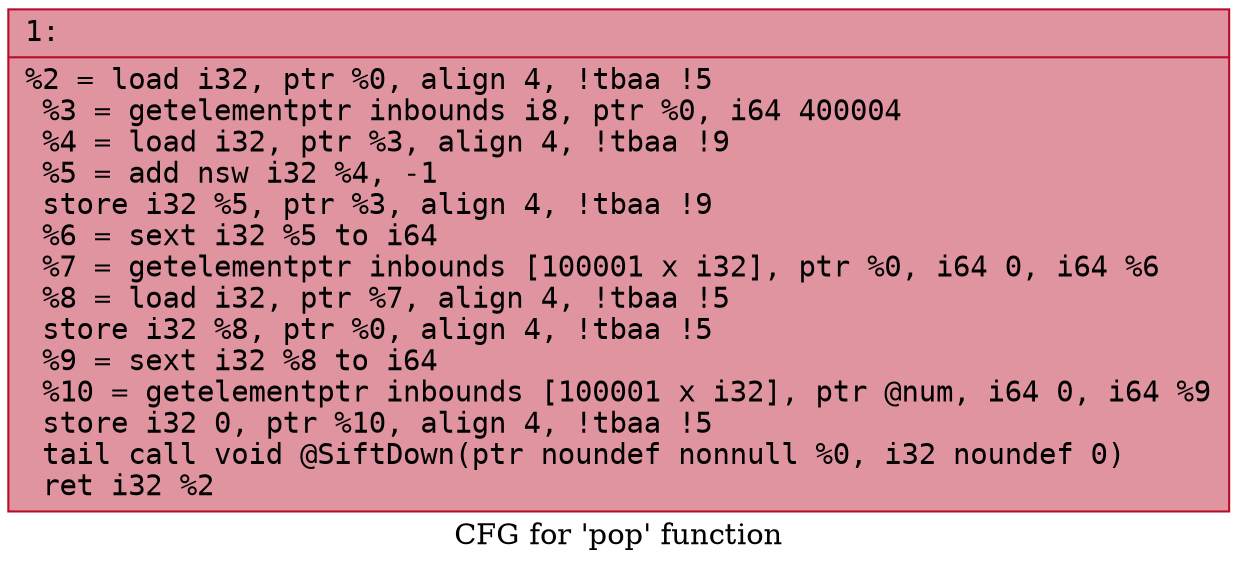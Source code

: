 digraph "CFG for 'pop' function" {
	label="CFG for 'pop' function";

	Node0x616942fd29f0 [shape=record,color="#b70d28ff", style=filled, fillcolor="#b70d2870" fontname="Courier",label="{1:\l|  %2 = load i32, ptr %0, align 4, !tbaa !5\l  %3 = getelementptr inbounds i8, ptr %0, i64 400004\l  %4 = load i32, ptr %3, align 4, !tbaa !9\l  %5 = add nsw i32 %4, -1\l  store i32 %5, ptr %3, align 4, !tbaa !9\l  %6 = sext i32 %5 to i64\l  %7 = getelementptr inbounds [100001 x i32], ptr %0, i64 0, i64 %6\l  %8 = load i32, ptr %7, align 4, !tbaa !5\l  store i32 %8, ptr %0, align 4, !tbaa !5\l  %9 = sext i32 %8 to i64\l  %10 = getelementptr inbounds [100001 x i32], ptr @num, i64 0, i64 %9\l  store i32 0, ptr %10, align 4, !tbaa !5\l  tail call void @SiftDown(ptr noundef nonnull %0, i32 noundef 0)\l  ret i32 %2\l}"];
}
